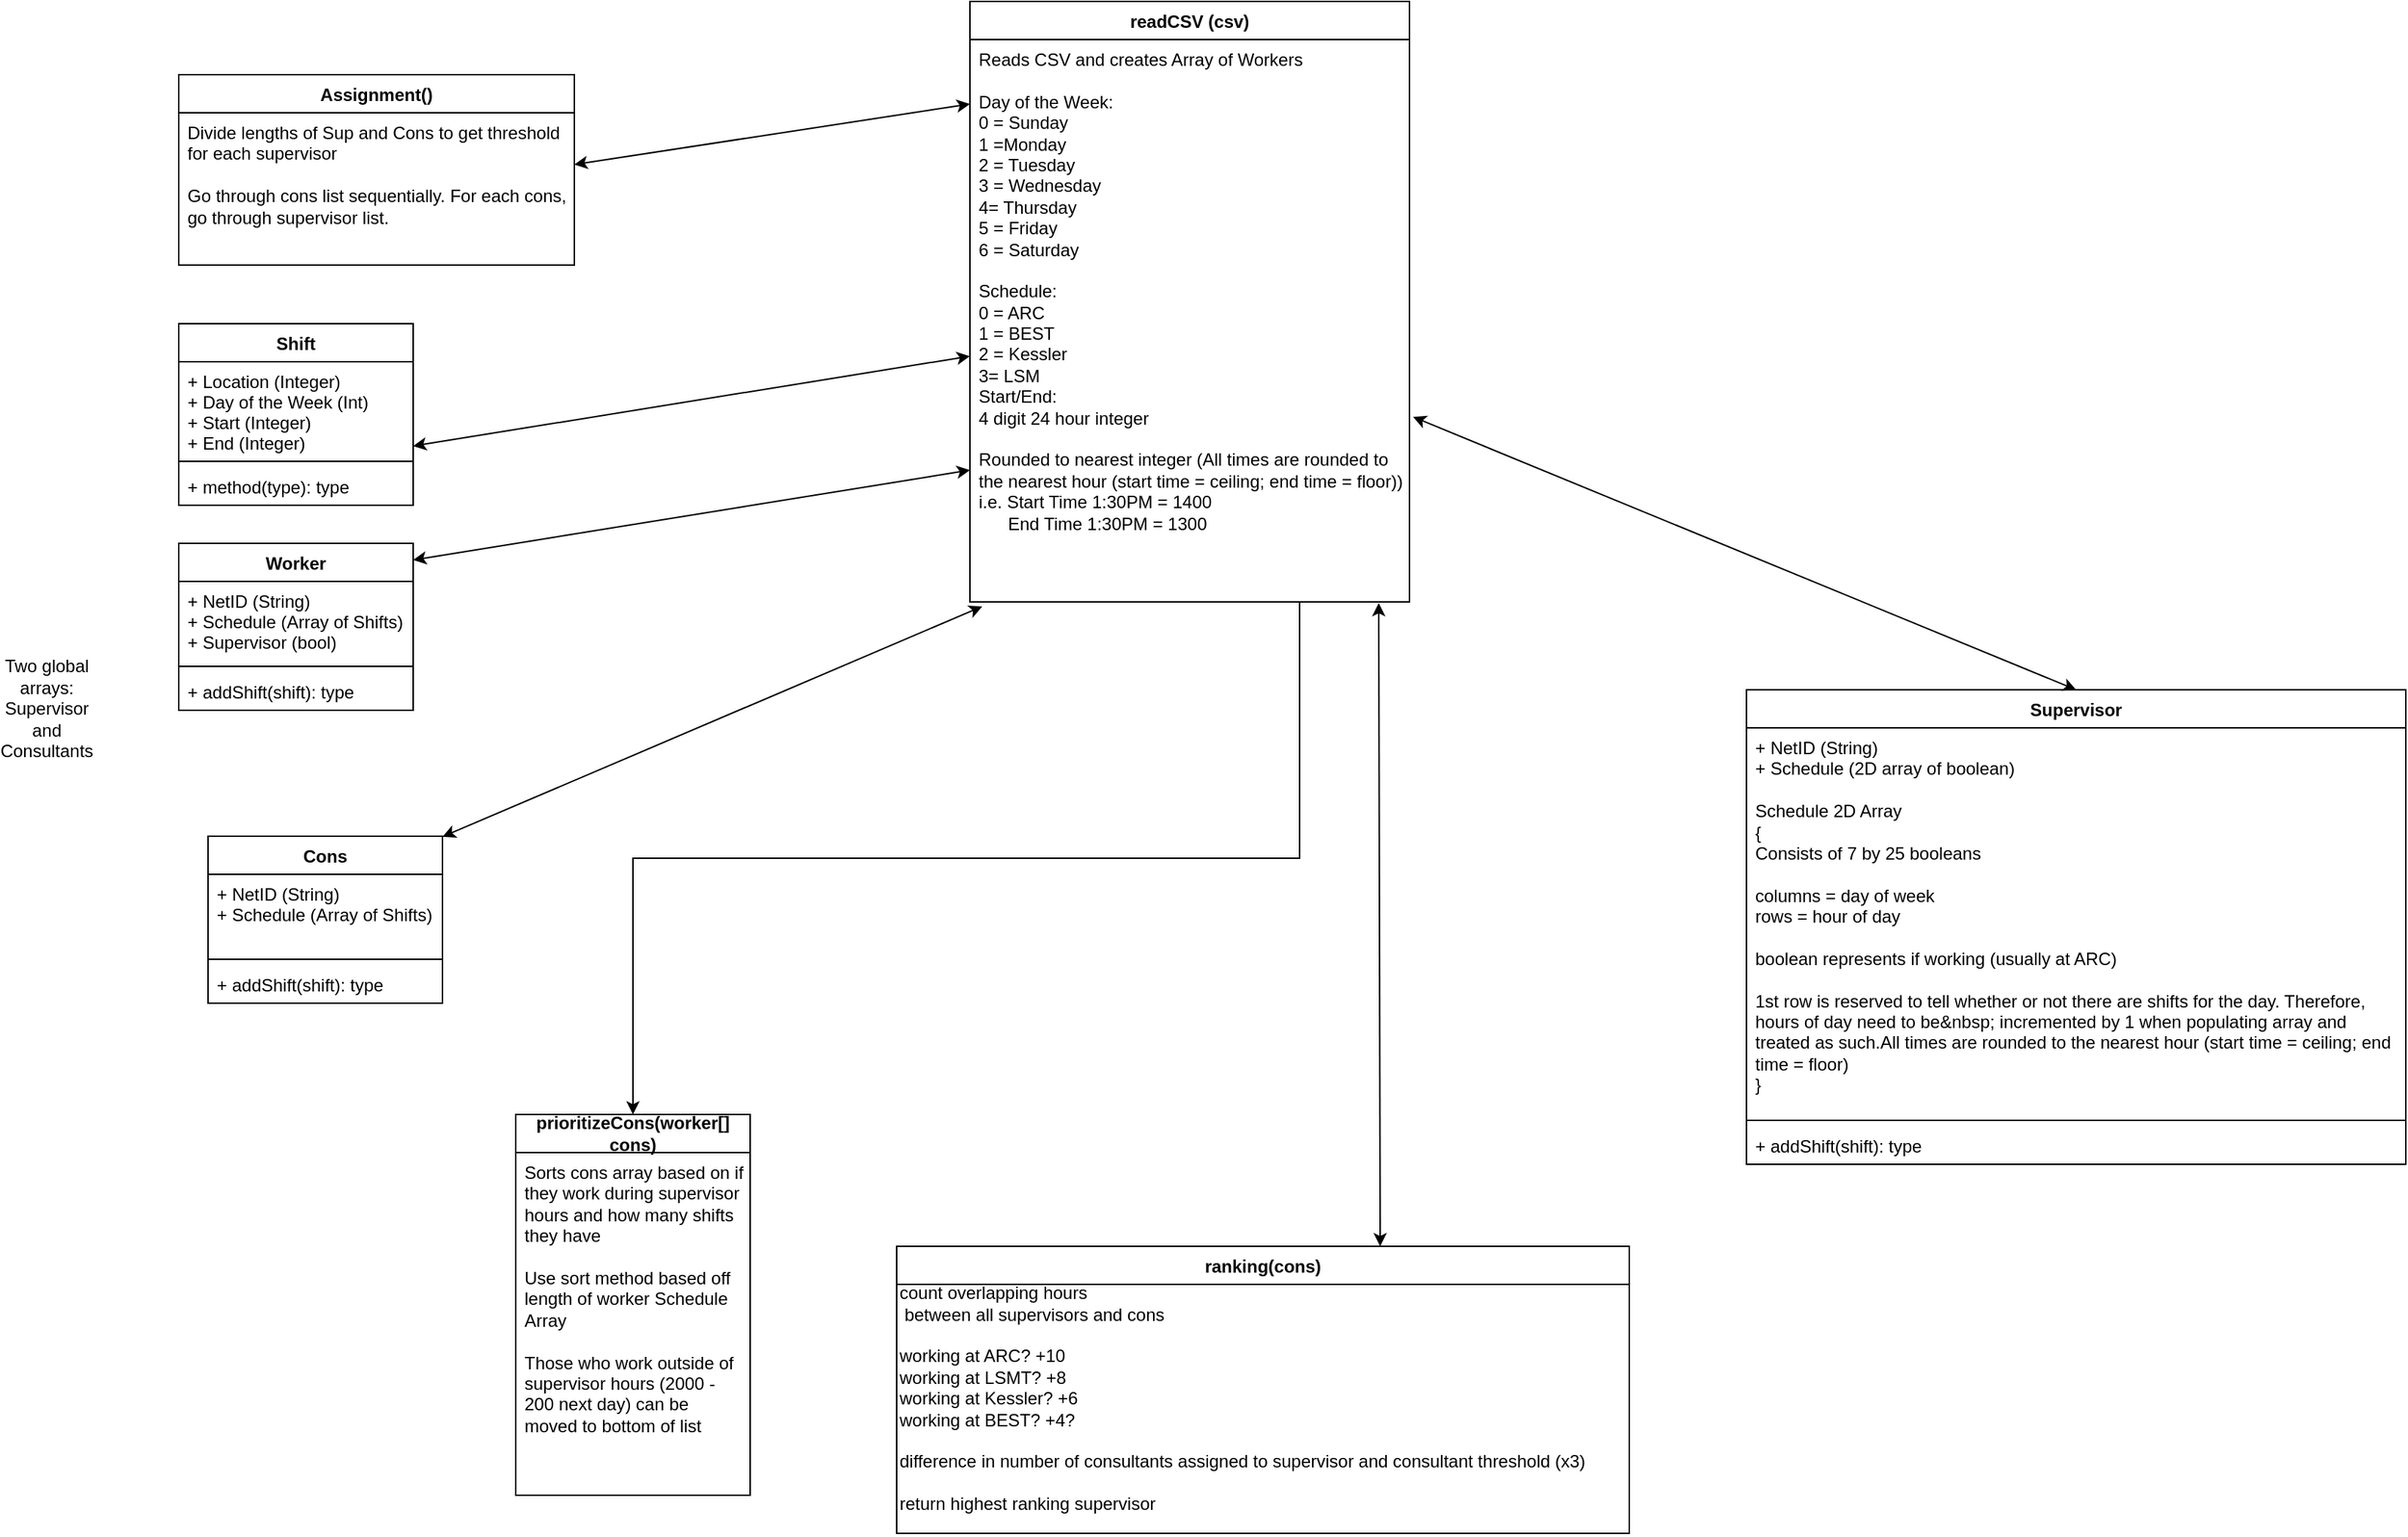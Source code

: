 <mxfile version="13.3.5" type="device"><diagram id="h6K_yYM1ex6njpcIRq6_" name="Page-1"><mxGraphModel dx="3090" dy="1177" grid="1" gridSize="10" guides="1" tooltips="1" connect="1" arrows="1" fold="1" page="1" pageScale="1" pageWidth="850" pageHeight="1100" math="0" shadow="0"><root><mxCell id="0"/><mxCell id="1" parent="0"/><mxCell id="5FsbWQUlagD0boCRHKuH-38" style="edgeStyle=orthogonalEdgeStyle;rounded=0;orthogonalLoop=1;jettySize=auto;html=1;exitX=0.75;exitY=1;exitDx=0;exitDy=0;entryX=0.5;entryY=0;entryDx=0;entryDy=0;" parent="1" source="5FsbWQUlagD0boCRHKuH-14" target="5FsbWQUlagD0boCRHKuH-23" edge="1"><mxGeometry relative="1" as="geometry"/></mxCell><mxCell id="5FsbWQUlagD0boCRHKuH-22" value="&lt;div&gt;Two global &lt;br&gt;&lt;/div&gt;&lt;div&gt;arrays: Supervisor and Consultants&lt;/div&gt;&lt;div&gt;&lt;br&gt;&lt;/div&gt;" style="text;html=1;strokeColor=none;fillColor=none;align=center;verticalAlign=middle;whiteSpace=wrap;rounded=0;" parent="1" vertex="1"><mxGeometry x="-820" y="490" width="40" height="20" as="geometry"/></mxCell><mxCell id="5FsbWQUlagD0boCRHKuH-14" value="readCSV (csv) " style="swimlane;fontStyle=1;childLayout=stackLayout;horizontal=1;startSize=26;fillColor=none;horizontalStack=0;resizeParent=1;resizeParentMax=0;resizeLast=0;collapsible=1;marginBottom=0;" parent="1" vertex="1"><mxGeometry x="-170" y="10" width="300" height="410" as="geometry"/></mxCell><mxCell id="5FsbWQUlagD0boCRHKuH-16" value="Reads CSV and creates Array of Workers&#10;&#10;Day of the Week:&#10;0 = Sunday&#10;1 =Monday&#10;2 = Tuesday&#10;3 = Wednesday&#10;4= Thursday&#10;5 = Friday&#10;6 = Saturday&#10;&#10;Schedule: &#10;0 = ARC&#10;1 = BEST&#10;2 = Kessler&#10;3= LSM&#10;Start/End:&#10;4 digit 24 hour integer &#10;&#10;Rounded to nearest integer (All times are rounded to the nearest hour (start time = ceiling; end time = floor))&#10;i.e. Start Time 1:30PM = 1400&#10;      End Time 1:30PM = 1300&#10;&#10;&#10;&#10;" style="text;strokeColor=none;fillColor=none;align=left;verticalAlign=top;spacingLeft=4;spacingRight=4;overflow=hidden;rotatable=0;points=[[0,0.5],[1,0.5]];portConstraint=eastwest;whiteSpace=wrap;" parent="5FsbWQUlagD0boCRHKuH-14" vertex="1"><mxGeometry y="26" width="300" height="384" as="geometry"/></mxCell><mxCell id="5FsbWQUlagD0boCRHKuH-23" value="prioritizeCons(worker[] cons)" style="swimlane;fontStyle=1;childLayout=stackLayout;horizontal=1;startSize=26;fillColor=none;horizontalStack=0;resizeParent=1;resizeParentMax=0;resizeLast=0;collapsible=1;marginBottom=0;whiteSpace=wrap;" parent="1" vertex="1"><mxGeometry x="-480" y="770" width="160" height="260" as="geometry"/></mxCell><mxCell id="5FsbWQUlagD0boCRHKuH-24" value="Sorts cons array based on if they work during supervisor hours and how many shifts they have&#10;&#10;Use sort method based off length of worker Schedule Array&#10;&#10;Those who work outside of supervisor hours (2000 - 200 next day) can be moved to bottom of list&#10;&#10;" style="text;strokeColor=none;fillColor=none;align=left;verticalAlign=top;spacingLeft=4;spacingRight=4;overflow=hidden;rotatable=0;points=[[0,0.5],[1,0.5]];portConstraint=eastwest;whiteSpace=wrap;" parent="5FsbWQUlagD0boCRHKuH-23" vertex="1"><mxGeometry y="26" width="160" height="234" as="geometry"/></mxCell><mxCell id="5FsbWQUlagD0boCRHKuH-18" value="Assignment()" style="swimlane;fontStyle=1;childLayout=stackLayout;horizontal=1;startSize=26;fillColor=none;horizontalStack=0;resizeParent=1;resizeParentMax=0;resizeLast=0;collapsible=1;marginBottom=0;" parent="1" vertex="1"><mxGeometry x="-710" y="60" width="270" height="130" as="geometry"/></mxCell><mxCell id="5FsbWQUlagD0boCRHKuH-19" value="Divide lengths of Sup and Cons to get threshold  for each supervisor&#10;&#10;Go through cons list sequentially. For each cons, go through supervisor list. &#10;&#10;&#10;" style="text;strokeColor=none;fillColor=none;align=left;verticalAlign=top;spacingLeft=4;spacingRight=4;overflow=hidden;rotatable=0;points=[[0,0.5],[1,0.5]];portConstraint=eastwest;whiteSpace=wrap;" parent="5FsbWQUlagD0boCRHKuH-18" vertex="1"><mxGeometry y="26" width="270" height="104" as="geometry"/></mxCell><mxCell id="5FsbWQUlagD0boCRHKuH-10" value="Shift" style="swimlane;fontStyle=1;align=center;verticalAlign=top;childLayout=stackLayout;horizontal=1;startSize=26;horizontalStack=0;resizeParent=1;resizeParentMax=0;resizeLast=0;collapsible=1;marginBottom=0;" parent="1" vertex="1"><mxGeometry x="-710" y="230" width="160" height="124" as="geometry"/></mxCell><mxCell id="5FsbWQUlagD0boCRHKuH-11" value="+ Location (Integer)&#10;+ Day of the Week (Int)&#10;+ Start (Integer)&#10;+ End (Integer)&#10;" style="text;strokeColor=none;fillColor=none;align=left;verticalAlign=top;spacingLeft=4;spacingRight=4;overflow=hidden;rotatable=0;points=[[0,0.5],[1,0.5]];portConstraint=eastwest;" parent="5FsbWQUlagD0boCRHKuH-10" vertex="1"><mxGeometry y="26" width="160" height="64" as="geometry"/></mxCell><mxCell id="5FsbWQUlagD0boCRHKuH-12" value="" style="line;strokeWidth=1;fillColor=none;align=left;verticalAlign=middle;spacingTop=-1;spacingLeft=3;spacingRight=3;rotatable=0;labelPosition=right;points=[];portConstraint=eastwest;" parent="5FsbWQUlagD0boCRHKuH-10" vertex="1"><mxGeometry y="90" width="160" height="8" as="geometry"/></mxCell><mxCell id="5FsbWQUlagD0boCRHKuH-13" value="+ method(type): type" style="text;strokeColor=none;fillColor=none;align=left;verticalAlign=top;spacingLeft=4;spacingRight=4;overflow=hidden;rotatable=0;points=[[0,0.5],[1,0.5]];portConstraint=eastwest;" parent="5FsbWQUlagD0boCRHKuH-10" vertex="1"><mxGeometry y="98" width="160" height="26" as="geometry"/></mxCell><mxCell id="5FsbWQUlagD0boCRHKuH-2" value="Worker" style="swimlane;fontStyle=1;align=center;verticalAlign=top;childLayout=stackLayout;horizontal=1;startSize=26;horizontalStack=0;resizeParent=1;resizeParentMax=0;resizeLast=0;collapsible=1;marginBottom=0;" parent="1" vertex="1"><mxGeometry x="-710" y="380" width="160" height="114" as="geometry"/></mxCell><mxCell id="5FsbWQUlagD0boCRHKuH-3" value="+ NetID (String)&#10;+ Schedule (Array of Shifts)&#10;+ Supervisor (bool)&#10;" style="text;strokeColor=none;fillColor=none;align=left;verticalAlign=top;spacingLeft=4;spacingRight=4;overflow=hidden;rotatable=0;points=[[0,0.5],[1,0.5]];portConstraint=eastwest;" parent="5FsbWQUlagD0boCRHKuH-2" vertex="1"><mxGeometry y="26" width="160" height="54" as="geometry"/></mxCell><mxCell id="5FsbWQUlagD0boCRHKuH-4" value="" style="line;strokeWidth=1;fillColor=none;align=left;verticalAlign=middle;spacingTop=-1;spacingLeft=3;spacingRight=3;rotatable=0;labelPosition=right;points=[];portConstraint=eastwest;" parent="5FsbWQUlagD0boCRHKuH-2" vertex="1"><mxGeometry y="80" width="160" height="8" as="geometry"/></mxCell><mxCell id="5FsbWQUlagD0boCRHKuH-5" value="+ addShift(shift): type" style="text;strokeColor=none;fillColor=none;align=left;verticalAlign=top;spacingLeft=4;spacingRight=4;overflow=hidden;rotatable=0;points=[[0,0.5],[1,0.5]];portConstraint=eastwest;" parent="5FsbWQUlagD0boCRHKuH-2" vertex="1"><mxGeometry y="88" width="160" height="26" as="geometry"/></mxCell><mxCell id="5FsbWQUlagD0boCRHKuH-32" value="ranking(cons)" style="swimlane;fontStyle=1;childLayout=stackLayout;horizontal=1;startSize=26;fillColor=none;horizontalStack=0;resizeParent=1;resizeParentMax=0;resizeLast=0;collapsible=1;marginBottom=0;" parent="1" vertex="1"><mxGeometry x="-220" y="860" width="500" height="196" as="geometry"/></mxCell><mxCell id="5FsbWQUlagD0boCRHKuH-37" value="&lt;div&gt;count overlapping hours&lt;/div&gt;&lt;div&gt;&amp;nbsp;between all supervisors and cons&lt;/div&gt;&lt;div&gt;&lt;br&gt;&lt;/div&gt;&lt;div&gt;working at ARC? +10&lt;/div&gt;&lt;div&gt;working at LSMT? +8&lt;/div&gt;&lt;div&gt;working at Kessler? +6&lt;/div&gt;&lt;div&gt;working at BEST? +4?&lt;br&gt;&lt;/div&gt;&lt;div&gt;&lt;br&gt;&lt;/div&gt;&lt;div&gt;difference in number of consultants assigned to supervisor and consultant threshold (x3)&lt;/div&gt;&lt;div&gt;&lt;br&gt;&lt;/div&gt;&lt;div&gt;return highest ranking supervisor&lt;/div&gt;&lt;div&gt;&lt;br&gt;&lt;/div&gt;" style="text;html=1;align=left;verticalAlign=middle;resizable=0;points=[];autosize=1;" parent="5FsbWQUlagD0boCRHKuH-32" vertex="1"><mxGeometry y="26" width="500" height="170" as="geometry"/></mxCell><mxCell id="ie3N6qW8zy9mTjHBlxHU-5" value="Supervisor" style="swimlane;fontStyle=1;align=center;verticalAlign=top;childLayout=stackLayout;horizontal=1;startSize=26;horizontalStack=0;resizeParent=1;resizeParentMax=0;resizeLast=0;collapsible=1;marginBottom=0;" parent="1" vertex="1"><mxGeometry x="360" y="480" width="450" height="324" as="geometry"/></mxCell><mxCell id="ie3N6qW8zy9mTjHBlxHU-6" value="+ NetID (String)&#10;+ Schedule (2D array of boolean)&#10;&#10;Schedule 2D Array&#10;{&#10;Consists of 7 by 25 booleans&#10;&#10;columns = day of week&#10;rows = hour of day &#10;&#10;boolean represents if working (usually at ARC)&#10;&#10;1st row is reserved to tell whether or not there are shifts for the day. Therefore, hours of day need to be&amp;nbsp; incremented by 1 when populating array and treated as such.All times are rounded to the nearest hour (start time = ceiling; end time = floor)&#10;}&#10;&#10;&#10;&#10;&#10;&#10;&#10;&#10;" style="text;strokeColor=none;fillColor=none;align=left;verticalAlign=top;spacingLeft=4;spacingRight=4;overflow=hidden;rotatable=0;points=[[0,0.5],[1,0.5]];portConstraint=eastwest;fontStyle=0;whiteSpace=wrap;" parent="ie3N6qW8zy9mTjHBlxHU-5" vertex="1"><mxGeometry y="26" width="450" height="264" as="geometry"/></mxCell><mxCell id="ie3N6qW8zy9mTjHBlxHU-7" value="" style="line;strokeWidth=1;fillColor=none;align=left;verticalAlign=middle;spacingTop=-1;spacingLeft=3;spacingRight=3;rotatable=0;labelPosition=right;points=[];portConstraint=eastwest;" parent="ie3N6qW8zy9mTjHBlxHU-5" vertex="1"><mxGeometry y="290" width="450" height="8" as="geometry"/></mxCell><mxCell id="ie3N6qW8zy9mTjHBlxHU-8" value="+ addShift(shift): type" style="text;strokeColor=none;fillColor=none;align=left;verticalAlign=top;spacingLeft=4;spacingRight=4;overflow=hidden;rotatable=0;points=[[0,0.5],[1,0.5]];portConstraint=eastwest;" parent="ie3N6qW8zy9mTjHBlxHU-5" vertex="1"><mxGeometry y="298" width="450" height="26" as="geometry"/></mxCell><mxCell id="IVmvyRKLKDpLxq1KXAQp-2" value="" style="endArrow=classic;startArrow=classic;html=1;exitX=0.93;exitY=1.002;exitDx=0;exitDy=0;exitPerimeter=0;entryX=0.66;entryY=0;entryDx=0;entryDy=0;entryPerimeter=0;" edge="1" parent="1" source="5FsbWQUlagD0boCRHKuH-16" target="5FsbWQUlagD0boCRHKuH-32"><mxGeometry width="50" height="50" relative="1" as="geometry"><mxPoint x="60" y="570" as="sourcePoint"/><mxPoint x="110" y="520" as="targetPoint"/></mxGeometry></mxCell><mxCell id="IVmvyRKLKDpLxq1KXAQp-4" value="" style="endArrow=classic;startArrow=classic;html=1;exitX=1.038;exitY=0.753;exitDx=0;exitDy=0;exitPerimeter=0;" edge="1" parent="1" target="5FsbWQUlagD0boCRHKuH-16"><mxGeometry width="50" height="50" relative="1" as="geometry"><mxPoint x="-550.0" y="313.572" as="sourcePoint"/><mxPoint x="-176.08" y="164.001" as="targetPoint"/><Array as="points"/></mxGeometry></mxCell><mxCell id="IVmvyRKLKDpLxq1KXAQp-5" value="" style="endArrow=classic;startArrow=classic;html=1;exitX=1.038;exitY=0.753;exitDx=0;exitDy=0;exitPerimeter=0;" edge="1" parent="1"><mxGeometry width="50" height="50" relative="1" as="geometry"><mxPoint x="-550" y="391.352" as="sourcePoint"/><mxPoint x="-170" y="329.998" as="targetPoint"/><Array as="points"/></mxGeometry></mxCell><mxCell id="IVmvyRKLKDpLxq1KXAQp-6" value="" style="endArrow=classic;startArrow=classic;html=1;exitX=1.038;exitY=0.753;exitDx=0;exitDy=0;exitPerimeter=0;" edge="1" parent="1"><mxGeometry width="50" height="50" relative="1" as="geometry"><mxPoint x="-440" y="121.352" as="sourcePoint"/><mxPoint x="-170" y="80" as="targetPoint"/><Array as="points"/></mxGeometry></mxCell><mxCell id="IVmvyRKLKDpLxq1KXAQp-7" value="" style="endArrow=classic;startArrow=classic;html=1;exitX=1.008;exitY=0.671;exitDx=0;exitDy=0;exitPerimeter=0;entryX=0.5;entryY=0;entryDx=0;entryDy=0;" edge="1" parent="1" source="5FsbWQUlagD0boCRHKuH-16" target="ie3N6qW8zy9mTjHBlxHU-5"><mxGeometry width="50" height="50" relative="1" as="geometry"><mxPoint x="180" y="354.002" as="sourcePoint"/><mxPoint x="560" y="292.648" as="targetPoint"/><Array as="points"/></mxGeometry></mxCell><mxCell id="IVmvyRKLKDpLxq1KXAQp-8" value="" style="endArrow=classic;startArrow=classic;html=1;exitX=1.038;exitY=0.753;exitDx=0;exitDy=0;exitPerimeter=0;entryX=0.028;entryY=1.008;entryDx=0;entryDy=0;entryPerimeter=0;" edge="1" parent="1" target="5FsbWQUlagD0boCRHKuH-16"><mxGeometry width="50" height="50" relative="1" as="geometry"><mxPoint x="-530" y="580.352" as="sourcePoint"/><mxPoint x="-150" y="518.998" as="targetPoint"/><Array as="points"/></mxGeometry></mxCell><mxCell id="ie3N6qW8zy9mTjHBlxHU-1" value="Cons" style="swimlane;fontStyle=1;align=center;verticalAlign=top;childLayout=stackLayout;horizontal=1;startSize=26;horizontalStack=0;resizeParent=1;resizeParentMax=0;resizeLast=0;collapsible=1;marginBottom=0;" parent="1" vertex="1"><mxGeometry x="-690" y="580" width="160" height="114" as="geometry"/></mxCell><mxCell id="ie3N6qW8zy9mTjHBlxHU-2" value="+ NetID (String)&#10;+ Schedule (Array of Shifts)&#10;" style="text;strokeColor=none;fillColor=none;align=left;verticalAlign=top;spacingLeft=4;spacingRight=4;overflow=hidden;rotatable=0;points=[[0,0.5],[1,0.5]];portConstraint=eastwest;" parent="ie3N6qW8zy9mTjHBlxHU-1" vertex="1"><mxGeometry y="26" width="160" height="54" as="geometry"/></mxCell><mxCell id="ie3N6qW8zy9mTjHBlxHU-3" value="" style="line;strokeWidth=1;fillColor=none;align=left;verticalAlign=middle;spacingTop=-1;spacingLeft=3;spacingRight=3;rotatable=0;labelPosition=right;points=[];portConstraint=eastwest;" parent="ie3N6qW8zy9mTjHBlxHU-1" vertex="1"><mxGeometry y="80" width="160" height="8" as="geometry"/></mxCell><mxCell id="ie3N6qW8zy9mTjHBlxHU-4" value="+ addShift(shift): type" style="text;strokeColor=none;fillColor=none;align=left;verticalAlign=top;spacingLeft=4;spacingRight=4;overflow=hidden;rotatable=0;points=[[0,0.5],[1,0.5]];portConstraint=eastwest;" parent="ie3N6qW8zy9mTjHBlxHU-1" vertex="1"><mxGeometry y="88" width="160" height="26" as="geometry"/></mxCell></root></mxGraphModel></diagram></mxfile>